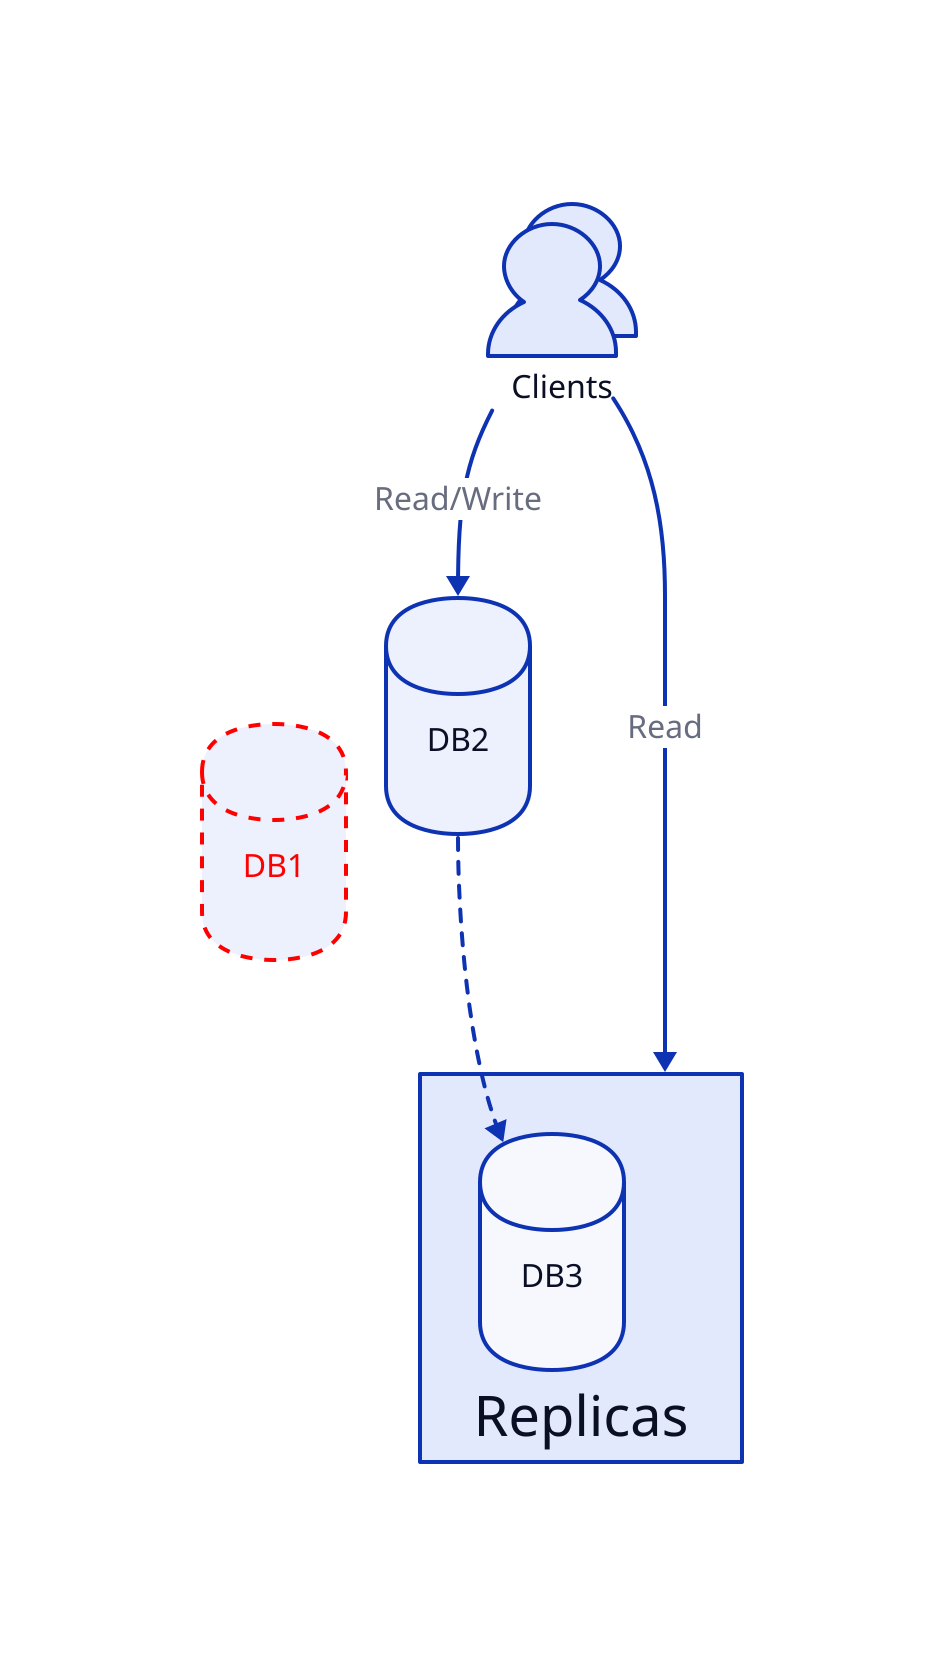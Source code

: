 direction: down

clients: Clients {
  shape: person
  style: {
    multiple: true
  }
}

db1: DB1 {
  shape: cylinder
  near: center-left
  style: {
    stroke: red
    stroke-dash: 3
    font-color: red
  }
}

db2: DB2 {
  shape: cylinder
}

replicas: Replicas {
  label.near: bottom-center

  db3: DB3 {
    shape: cylinder
  }
}

db2 -> replicas.db3: {
  style: {
    stroke-dash: 3
  }
}

clients -> db2: Read/Write
clients -> replicas: Read
